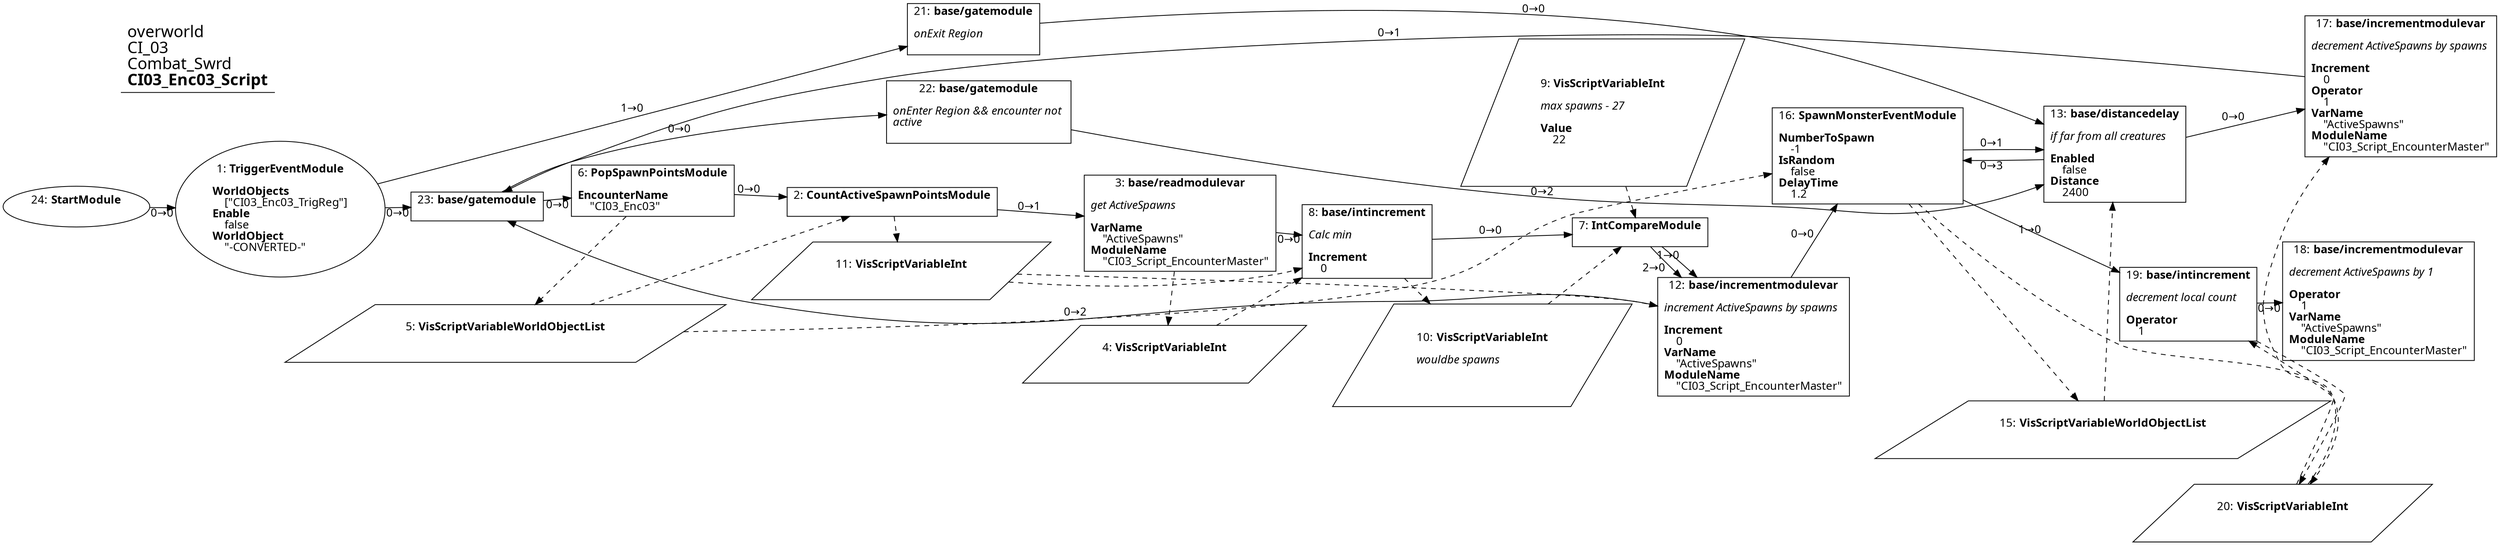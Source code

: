 digraph {
    layout = fdp;
    overlap = prism;
    sep = "+16";
    splines = spline;

    node [ shape = box ];

    graph [ fontname = "Segoe UI" ];
    node [ fontname = "Segoe UI" ];
    edge [ fontname = "Segoe UI" ];

    1 [ label = <1: <b>TriggerEventModule</b><br/><br/><b>WorldObjects</b><br align="left"/>    [&quot;CI03_Enc03_TrigReg&quot;]<br align="left"/><b>Enable</b><br align="left"/>    false<br align="left"/><b>WorldObject</b><br align="left"/>    &quot;-CONVERTED-&quot;<br align="left"/>> ];
    1 [ shape = oval ]
    1 [ pos = "0.186,-0.439!" ];
    1 -> 23 [ label = "0→0" ];
    1 -> 21 [ label = "1→0" ];

    2 [ label = <2: <b>CountActiveSpawnPointsModule</b><br/><br/>> ];
    2 [ pos = "0.86600006,-0.44000003!" ];
    2 -> 3 [ label = "0→1" ];
    5 -> 2 [ style = dashed ];
    2 -> 11 [ style = dashed ];

    3 [ label = <3: <b>base/readmodulevar</b><br/><br/><i>get ActiveSpawns<br align="left"/></i><br align="left"/><b>VarName</b><br align="left"/>    &quot;ActiveSpawns&quot;<br align="left"/><b>ModuleName</b><br align="left"/>    &quot;CI03_Script_EncounterMaster&quot;<br align="left"/>> ];
    3 [ pos = "1.136,-0.437!" ];
    3 -> 8 [ label = "0→0" ];
    3 -> 4 [ style = dashed ];

    4 [ label = <4: <b>VisScriptVariableInt</b><br/><br/>> ];
    4 [ shape = parallelogram ]
    4 [ pos = "1.138,-0.572!" ];

    5 [ label = <5: <b>VisScriptVariableWorldObjectList</b><br/><br/>> ];
    5 [ shape = parallelogram ]
    5 [ pos = "0.63500005,-0.57100004!" ];

    6 [ label = <6: <b>PopSpawnPointsModule</b><br/><br/><b>EncounterName</b><br align="left"/>    &quot;CI03_Enc03&quot;<br align="left"/>> ];
    6 [ pos = "0.629,-0.44200003!" ];
    6 -> 2 [ label = "0→0" ];
    6 -> 5 [ style = dashed ];

    7 [ label = <7: <b>IntCompareModule</b><br/><br/>> ];
    7 [ pos = "1.5910001,-0.441!" ];
    7 -> 12 [ label = "1→0" ];
    7 -> 12 [ label = "2→0" ];
    9 -> 7 [ style = dashed ];
    10 -> 7 [ style = dashed ];

    8 [ label = <8: <b>base/intincrement</b><br/><br/><i>Calc min<br align="left"/></i><br align="left"/><b>Increment</b><br align="left"/>    0<br align="left"/>> ];
    8 [ pos = "1.381,-0.44000003!" ];
    8 -> 7 [ label = "0→0" ];
    8 -> 10 [ style = dashed ];
    11 -> 8 [ style = dashed ];
    4 -> 8 [ style = dashed ];

    9 [ label = <9: <b>VisScriptVariableInt</b><br/><br/><i>max spawns - 27<br align="left"/></i><br align="left"/><b>Value</b><br align="left"/>    22<br align="left"/>> ];
    9 [ shape = parallelogram ]
    9 [ pos = "1.585,-0.38300002!" ];

    10 [ label = <10: <b>VisScriptVariableInt</b><br/><br/><i>wouldbe spawns<br align="left"/></i><br align="left"/>> ];
    10 [ shape = parallelogram ]
    10 [ pos = "1.3850001,-0.586!" ];

    11 [ label = <11: <b>VisScriptVariableInt</b><br/><br/>> ];
    11 [ shape = parallelogram ]
    11 [ pos = "0.87500006,-0.54700005!" ];

    12 [ label = <12: <b>base/incrementmodulevar</b><br/><br/><i>increment ActiveSpawns by spawns<br align="left"/></i><br align="left"/><b>Increment</b><br align="left"/>    0<br align="left"/><b>VarName</b><br align="left"/>    &quot;ActiveSpawns&quot;<br align="left"/><b>ModuleName</b><br align="left"/>    &quot;CI03_Script_EncounterMaster&quot;<br align="left"/>> ];
    12 [ pos = "1.7700001,-0.62600005!" ];
    12 -> 16 [ label = "0→0" ];
    12 -> 23 [ label = "0→2" ];
    11 -> 12 [ style = dashed ];

    13 [ label = <13: <b>base/distancedelay</b><br/><br/><i>if far from all creatures<br align="left"/></i><br align="left"/><b>Enabled</b><br align="left"/>    false<br align="left"/><b>Distance</b><br align="left"/>    2400<br align="left"/>> ];
    13 [ pos = "2.309,-0.43400002!" ];
    13 -> 17 [ label = "0→0" ];
    13 -> 16 [ label = "0→3" ];
    15 -> 13 [ style = dashed ];

    15 [ label = <15: <b>VisScriptVariableWorldObjectList</b><br/><br/>> ];
    15 [ shape = parallelogram ]
    15 [ pos = "2.033,-0.72!" ];

    16 [ label = <16: <b>SpawnMonsterEventModule</b><br/><br/><b>NumberToSpawn</b><br align="left"/>    -1<br align="left"/><b>IsRandom</b><br align="left"/>    false<br align="left"/><b>DelayTime</b><br align="left"/>    1.2<br align="left"/>> ];
    16 [ pos = "2.0310001,-0.439!" ];
    16 -> 13 [ label = "0→1" ];
    16 -> 19 [ label = "1→0" ];
    16 -> 15 [ style = dashed ];
    16 -> 20 [ style = dashed ];
    5 -> 16 [ style = dashed ];

    17 [ label = <17: <b>base/incrementmodulevar</b><br/><br/><i>decrement ActiveSpawns by spawns<br align="left"/></i><br align="left"/><b>Increment</b><br align="left"/>    0<br align="left"/><b>Operator</b><br align="left"/>    1<br align="left"/><b>VarName</b><br align="left"/>    &quot;ActiveSpawns&quot;<br align="left"/><b>ModuleName</b><br align="left"/>    &quot;CI03_Script_EncounterMaster&quot;<br align="left"/>> ];
    17 [ pos = "2.732,-0.25800002!" ];
    17 -> 23 [ label = "0→1" ];
    20 -> 17 [ style = dashed ];

    18 [ label = <18: <b>base/incrementmodulevar</b><br/><br/><i>decrement ActiveSpawns by 1<br align="left"/></i><br align="left"/><b>Operator</b><br align="left"/>    1<br align="left"/><b>VarName</b><br align="left"/>    &quot;ActiveSpawns&quot;<br align="left"/><b>ModuleName</b><br align="left"/>    &quot;CI03_Script_EncounterMaster&quot;<br align="left"/>> ];
    18 [ pos = "2.539,-0.665!" ];

    19 [ label = <19: <b>base/intincrement</b><br/><br/><i>decrement local count<br align="left"/></i><br align="left"/><b>Operator</b><br align="left"/>    1<br align="left"/>> ];
    19 [ pos = "2.321,-0.666!" ];
    19 -> 18 [ label = "0→0" ];
    20 -> 19 [ style = dashed ];
    19 -> 20 [ style = dashed ];

    20 [ label = <20: <b>VisScriptVariableInt</b><br/><br/>> ];
    20 [ shape = parallelogram ]
    20 [ pos = "2.2440002,-0.814!" ];

    21 [ label = <21: <b>base/gatemodule</b><br/><br/><i>onExit Region<br align="left"/></i><br align="left"/>> ];
    21 [ pos = "0.66,-0.010000001!" ];
    21 -> 13 [ label = "0→0" ];

    22 [ label = <22: <b>base/gatemodule</b><br/><br/><i>onEnter Region &amp;&amp; encounter not <br align="left"/>active<br align="left"/></i><br align="left"/>> ];
    22 [ pos = "0.657,-0.171!" ];
    22 -> 13 [ label = "0→2" ];

    23 [ label = <23: <b>base/gatemodule</b><br/><br/>> ];
    23 [ pos = "0.432,-0.44000003!" ];
    23 -> 22 [ label = "0→0" ];
    23 -> 6 [ label = "0→0" ];

    24 [ label = <24: <b>StartModule</b><br/><br/>> ];
    24 [ shape = oval ]
    24 [ pos = "0.011000001,-0.437!" ];
    24 -> 1 [ label = "0→0" ];

    title [ pos = "0.010000001,-0.009000001!" ];
    title [ shape = underline ];
    title [ label = <<font point-size="20">overworld<br align="left"/>CI_03<br align="left"/>Combat_Swrd<br align="left"/><b>CI03_Enc03_Script</b><br align="left"/></font>> ];
}
